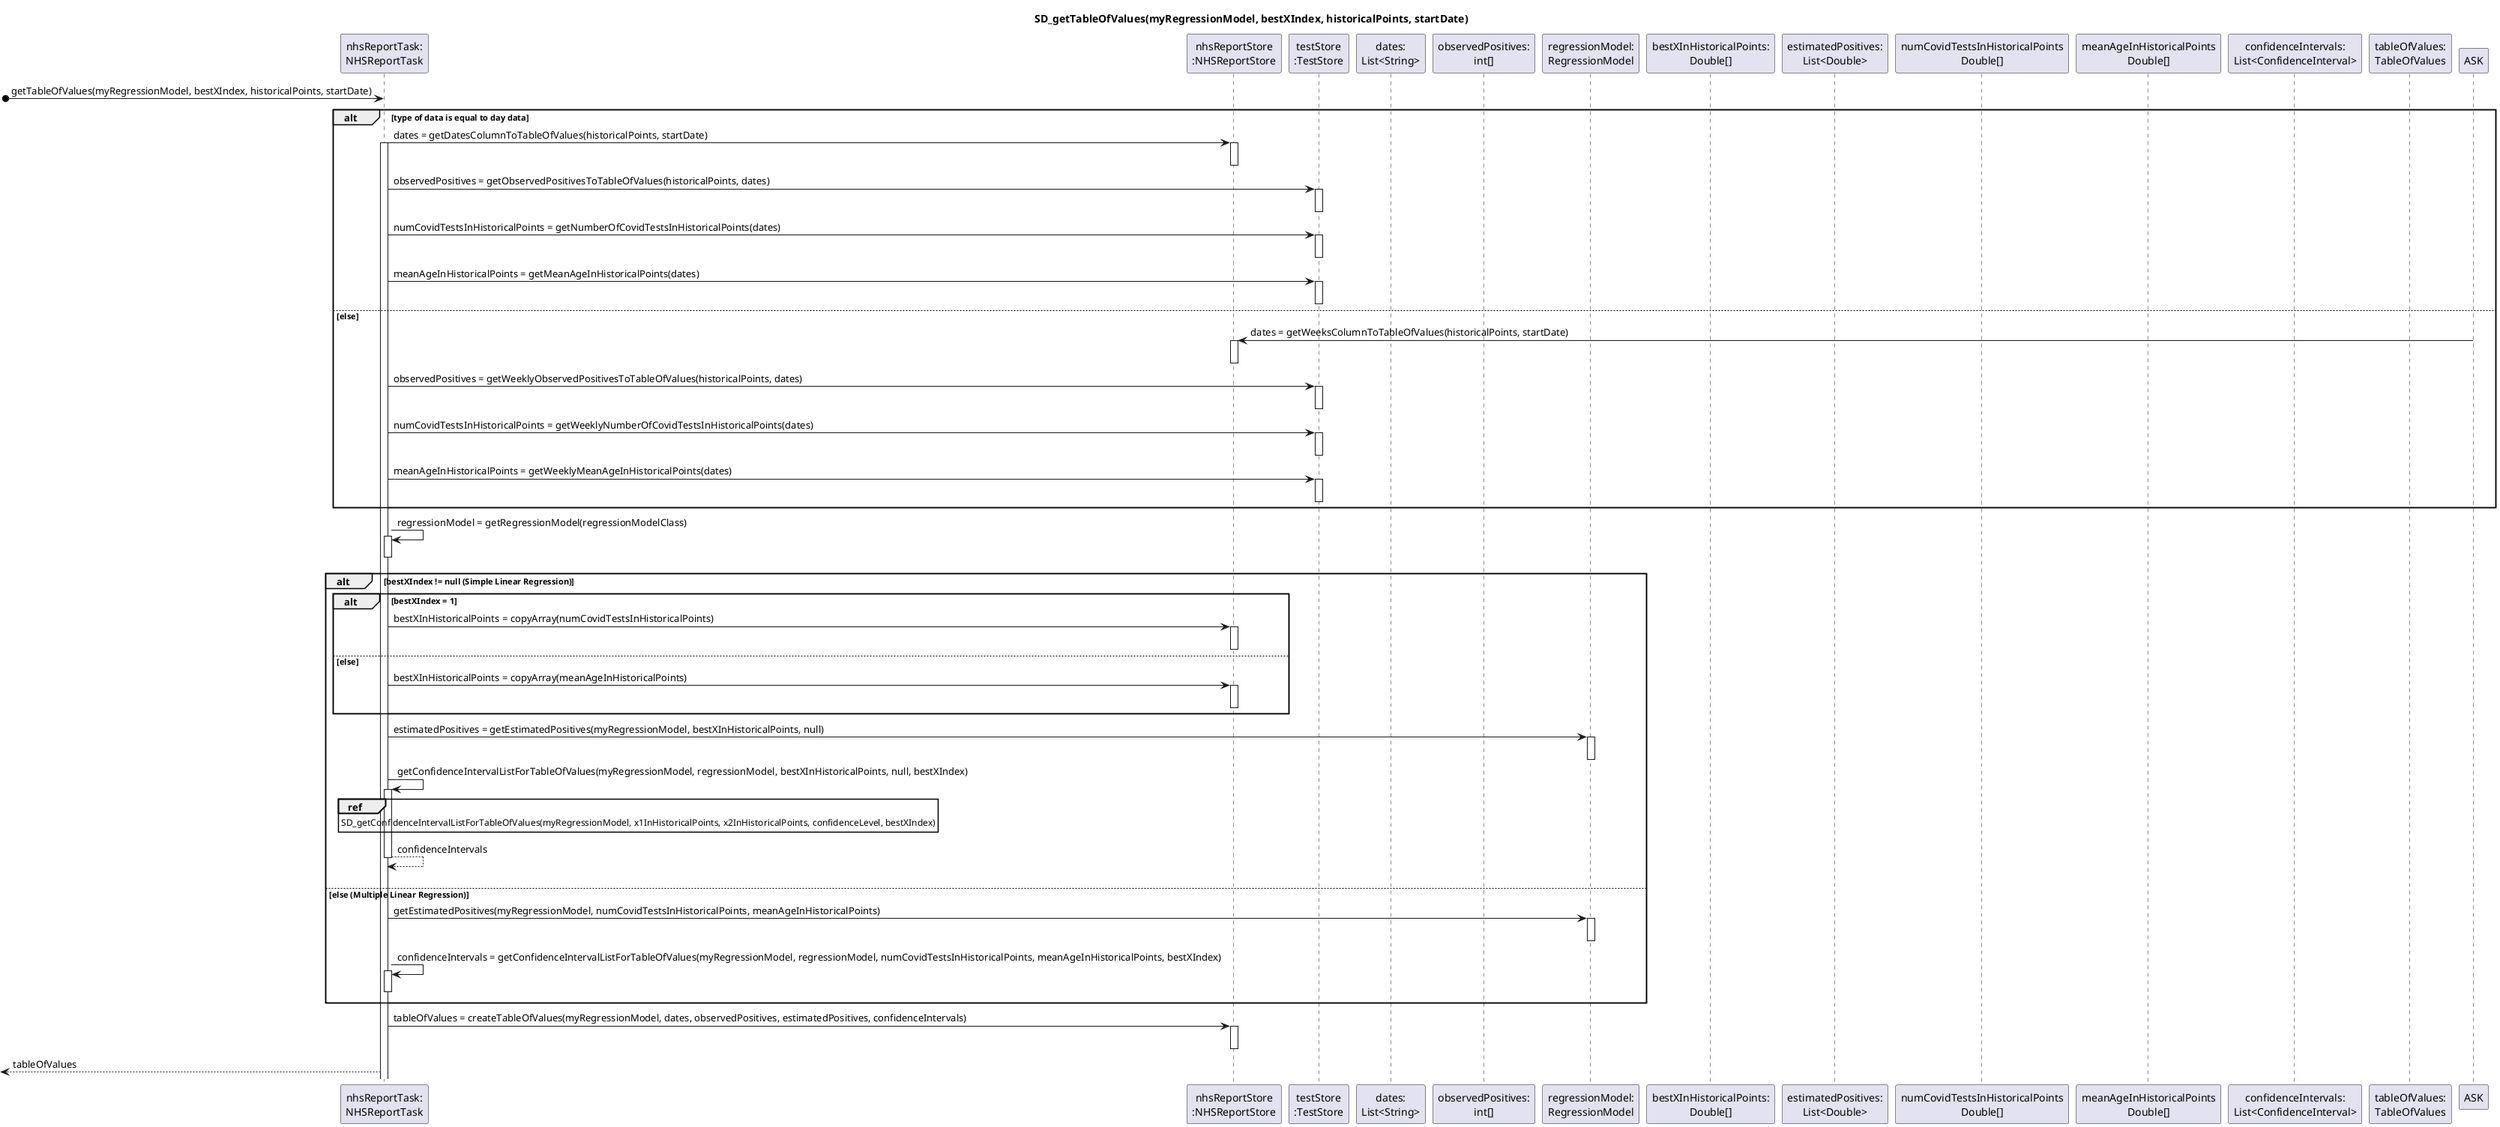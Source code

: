 @startuml

title SD_getTableOfValues(myRegressionModel, bestXIndex, historicalPoints, startDate)

participant "nhsReportTask:\nNHSReportTask" as TASK
participant "nhsReportStore\n:NHSReportStore" as NHS_REPORT_STORE
participant "testStore\n:TestStore" as TEST_STORE
participant "dates:\nList<String>" as DATES
participant "observedPositives:\nint[]" as OBSERVED_POSITIVES
participant "regressionModel:\nRegressionModel" as REGRESSION_MODEL
participant "bestXInHistoricalPoints:\nDouble[]" as BEST_X_HISTORICAL_POINTS
participant "estimatedPositives:\nList<Double>" as ESTIMATED_POSITIVES
participant "numCovidTestsInHistoricalPoints\nDouble[]" as COVID_TESTS_HISTORICAL_POINTS
participant "meanAgeInHistoricalPoints\nDouble[]" as MEAN_AGE_HISTORICAL_POINTS
participant "confidenceIntervals:\nList<ConfidenceInterval>" as CONFIDENCE_INTERVALS
participant "tableOfValues:\nTableOfValues" as TABLE_OF_VALUES

[o-> TASK : getTableOfValues(myRegressionModel, bestXIndex, historicalPoints, startDate)

alt type of data is equal to day data
TASK -> NHS_REPORT_STORE : dates = getDatesColumnToTableOfValues(historicalPoints, startDate)
activate TASK
activate NHS_REPORT_STORE
deactivate NHS_REPORT_STORE

TASK -> TEST_STORE : observedPositives = getObservedPositivesToTableOfValues(historicalPoints, dates)
activate TEST_STORE
deactivate TEST_STORE

TASK -> TEST_STORE : numCovidTestsInHistoricalPoints = getNumberOfCovidTestsInHistoricalPoints(dates)
activate TEST_STORE
deactivate TEST_STORE

TASK -> TEST_STORE : meanAgeInHistoricalPoints = getMeanAgeInHistoricalPoints(dates)
activate TEST_STORE
deactivate TEST_STORE

else else

ASK -> NHS_REPORT_STORE : dates = getWeeksColumnToTableOfValues(historicalPoints, startDate)
activate NHS_REPORT_STORE
deactivate NHS_REPORT_STORE

TASK -> TEST_STORE : observedPositives = getWeeklyObservedPositivesToTableOfValues(historicalPoints, dates)
activate TEST_STORE
deactivate TEST_STORE

TASK -> TEST_STORE : numCovidTestsInHistoricalPoints = getWeeklyNumberOfCovidTestsInHistoricalPoints(dates)
activate TEST_STORE
deactivate TEST_STORE

TASK -> TEST_STORE : meanAgeInHistoricalPoints = getWeeklyMeanAgeInHistoricalPoints(dates)
activate TEST_STORE
deactivate TEST_STORE
end
TASK -> TASK : regressionModel = getRegressionModel(regressionModelClass)
activate TASK
deactivate TASK


alt bestXIndex != null (Simple Linear Regression)
alt bestXIndex = 1
TASK -> NHS_REPORT_STORE : bestXInHistoricalPoints = copyArray(numCovidTestsInHistoricalPoints)
activate NHS_REPORT_STORE
deactivate NHS_REPORT_STORE
else else
TASK -> NHS_REPORT_STORE : bestXInHistoricalPoints = copyArray(meanAgeInHistoricalPoints)
activate NHS_REPORT_STORE
deactivate NHS_REPORT_STORE
end
TASK -> REGRESSION_MODEL : estimatedPositives = getEstimatedPositives(myRegressionModel, bestXInHistoricalPoints, null)
activate REGRESSION_MODEL
deactivate REGRESSION_MODEL
TASK -> TASK : getConfidenceIntervalListForTableOfValues(myRegressionModel, regressionModel, bestXInHistoricalPoints, null, bestXIndex)
activate TASK
ref over TASK
SD_getConfidenceIntervalListForTableOfValues(myRegressionModel, x1InHistoricalPoints, x2InHistoricalPoints, confidenceLevel, bestXIndex)
end
TASK --> TASK : confidenceIntervals
deactivate TASK
|||
else else (Multiple Linear Regression)
TASK -> REGRESSION_MODEL : getEstimatedPositives(myRegressionModel, numCovidTestsInHistoricalPoints, meanAgeInHistoricalPoints)
activate REGRESSION_MODEL
deactivate REGRESSION_MODEL
TASK -> TASK : confidenceIntervals = getConfidenceIntervalListForTableOfValues(myRegressionModel, regressionModel, numCovidTestsInHistoricalPoints, meanAgeInHistoricalPoints, bestXIndex)
activate TASK
deactivate TASK
end

TASK -> NHS_REPORT_STORE : tableOfValues = createTableOfValues(myRegressionModel, dates, observedPositives, estimatedPositives, confidenceIntervals)
activate NHS_REPORT_STORE
deactivate NHS_REPORT_STORE

[<-- TASK : tableOfValues




@enduml